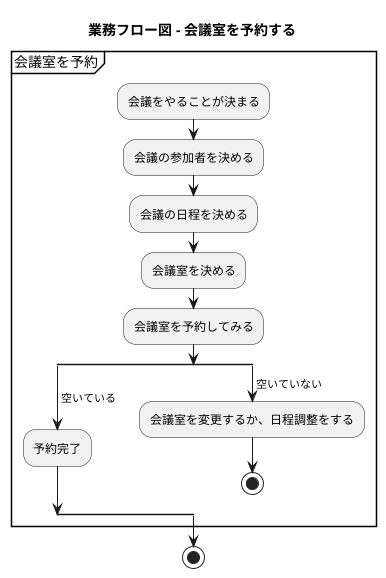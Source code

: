 @startuml

title 業務フロー図 - 会議室を予約する


|予約者|
partition 会議室を予約 {
  :会議をやることが決まる;
  :会議の参加者を決める;
  :会議の日程を決める;
  :会議室を決める;
  :会議室を予約してみる;
  split
    -> 空いている;
    :予約完了;
  split again
    -> 空いていない;
    :会議室を変更するか、日程調整をする;
    stop
  end split
}


stop

@enduml